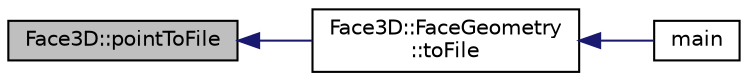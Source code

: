 digraph "Face3D::pointToFile"
{
  edge [fontname="Helvetica",fontsize="10",labelfontname="Helvetica",labelfontsize="10"];
  node [fontname="Helvetica",fontsize="10",shape=record];
  rankdir="LR";
  Node1 [label="Face3D::pointToFile",height=0.2,width=0.4,color="black", fillcolor="grey75", style="filled", fontcolor="black"];
  Node1 -> Node2 [dir="back",color="midnightblue",fontsize="10",style="solid"];
  Node2 [label="Face3D::FaceGeometry\l::toFile",height=0.2,width=0.4,color="black", fillcolor="white", style="filled",URL="$class_face3_d_1_1_face_geometry.html#a7ff82baf7bb2a3f2ddc883a34e9ca945"];
  Node2 -> Node3 [dir="back",color="midnightblue",fontsize="10",style="solid"];
  Node3 [label="main",height=0.2,width=0.4,color="black", fillcolor="white", style="filled",URL="$_face_detection_8cpp.html#a3c04138a5bfe5d72780bb7e82a18e627"];
}
